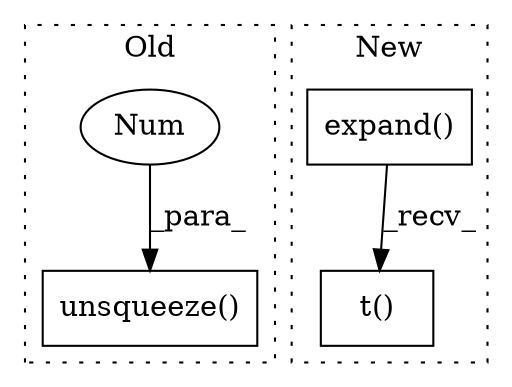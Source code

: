 digraph G {
subgraph cluster0 {
1 [label="unsqueeze()" a="75" s="4180,4198" l="17,1" shape="box"];
3 [label="Num" a="76" s="4197" l="1" shape="ellipse"];
label = "Old";
style="dotted";
}
subgraph cluster1 {
2 [label="t()" a="75" s="4031" l="57" shape="box"];
4 [label="expand()" a="75" s="4031,4083" l="16,1" shape="box"];
label = "New";
style="dotted";
}
3 -> 1 [label="_para_"];
4 -> 2 [label="_recv_"];
}